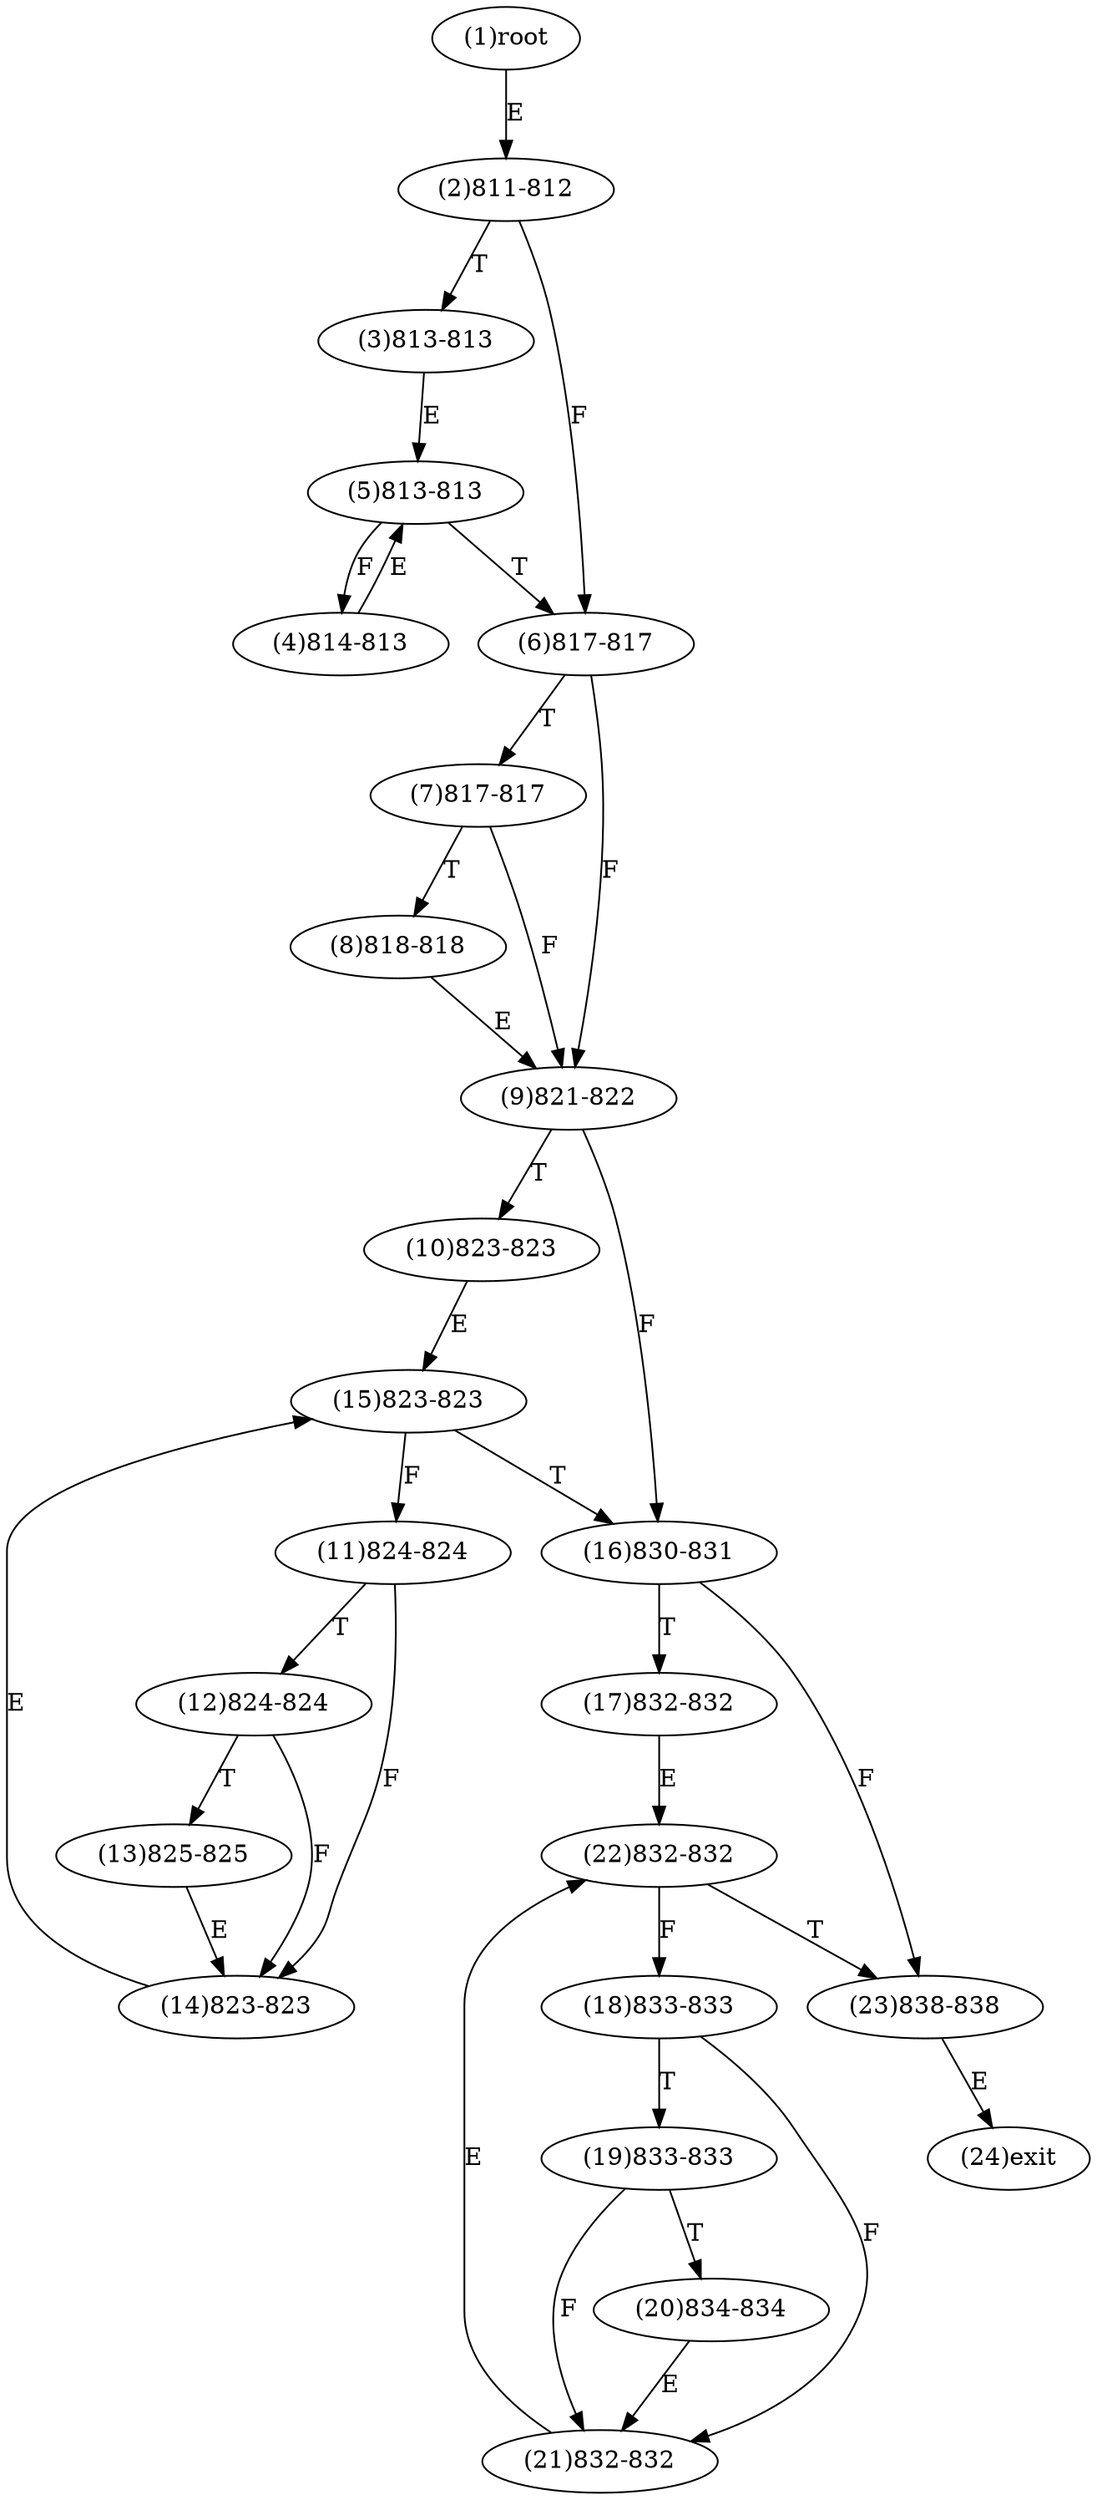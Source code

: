 digraph "" { 
1[ label="(1)root"];
2[ label="(2)811-812"];
3[ label="(3)813-813"];
4[ label="(4)814-813"];
5[ label="(5)813-813"];
6[ label="(6)817-817"];
7[ label="(7)817-817"];
8[ label="(8)818-818"];
9[ label="(9)821-822"];
10[ label="(10)823-823"];
11[ label="(11)824-824"];
12[ label="(12)824-824"];
13[ label="(13)825-825"];
14[ label="(14)823-823"];
15[ label="(15)823-823"];
17[ label="(17)832-832"];
16[ label="(16)830-831"];
19[ label="(19)833-833"];
18[ label="(18)833-833"];
21[ label="(21)832-832"];
20[ label="(20)834-834"];
23[ label="(23)838-838"];
22[ label="(22)832-832"];
24[ label="(24)exit"];
1->2[ label="E"];
2->6[ label="F"];
2->3[ label="T"];
3->5[ label="E"];
4->5[ label="E"];
5->4[ label="F"];
5->6[ label="T"];
6->9[ label="F"];
6->7[ label="T"];
7->9[ label="F"];
7->8[ label="T"];
8->9[ label="E"];
9->16[ label="F"];
9->10[ label="T"];
10->15[ label="E"];
11->14[ label="F"];
11->12[ label="T"];
12->14[ label="F"];
12->13[ label="T"];
13->14[ label="E"];
14->15[ label="E"];
15->11[ label="F"];
15->16[ label="T"];
16->23[ label="F"];
16->17[ label="T"];
17->22[ label="E"];
18->21[ label="F"];
18->19[ label="T"];
19->21[ label="F"];
19->20[ label="T"];
20->21[ label="E"];
21->22[ label="E"];
22->18[ label="F"];
22->23[ label="T"];
23->24[ label="E"];
}